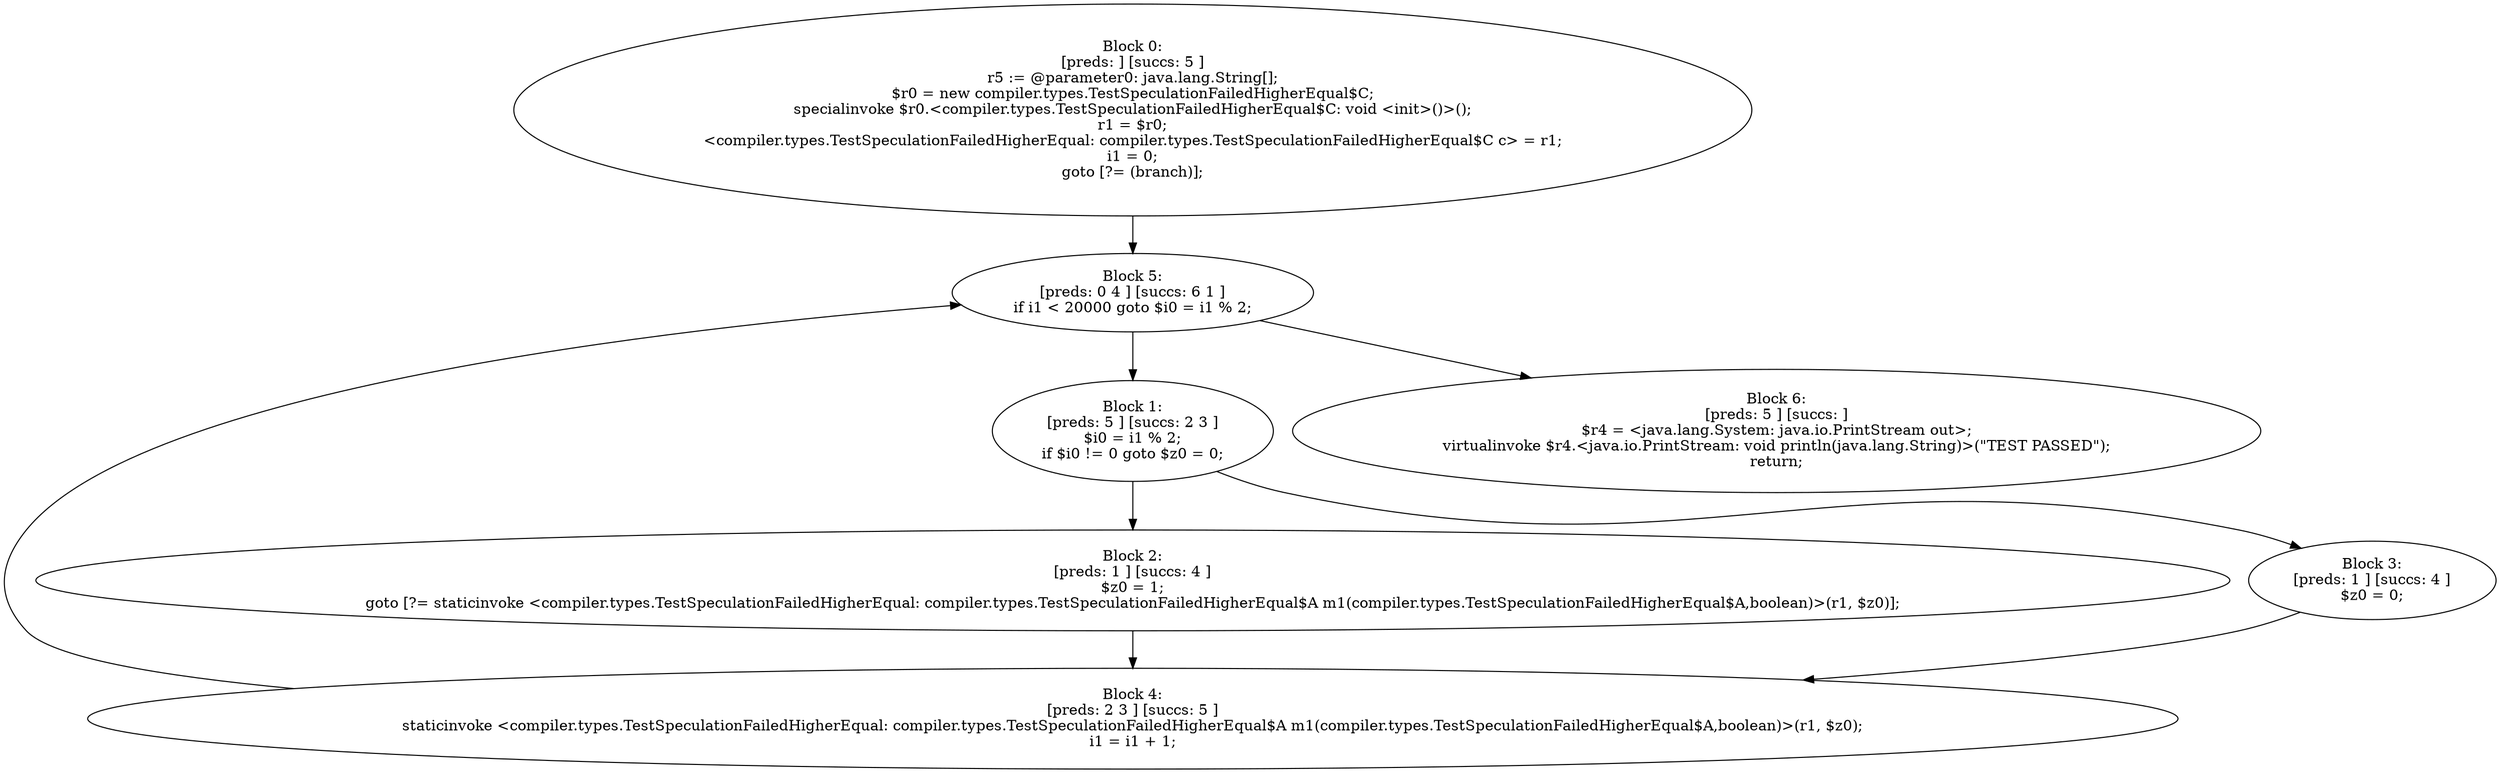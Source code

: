 digraph "unitGraph" {
    "Block 0:
[preds: ] [succs: 5 ]
r5 := @parameter0: java.lang.String[];
$r0 = new compiler.types.TestSpeculationFailedHigherEqual$C;
specialinvoke $r0.<compiler.types.TestSpeculationFailedHigherEqual$C: void <init>()>();
r1 = $r0;
<compiler.types.TestSpeculationFailedHigherEqual: compiler.types.TestSpeculationFailedHigherEqual$C c> = r1;
i1 = 0;
goto [?= (branch)];
"
    "Block 1:
[preds: 5 ] [succs: 2 3 ]
$i0 = i1 % 2;
if $i0 != 0 goto $z0 = 0;
"
    "Block 2:
[preds: 1 ] [succs: 4 ]
$z0 = 1;
goto [?= staticinvoke <compiler.types.TestSpeculationFailedHigherEqual: compiler.types.TestSpeculationFailedHigherEqual$A m1(compiler.types.TestSpeculationFailedHigherEqual$A,boolean)>(r1, $z0)];
"
    "Block 3:
[preds: 1 ] [succs: 4 ]
$z0 = 0;
"
    "Block 4:
[preds: 2 3 ] [succs: 5 ]
staticinvoke <compiler.types.TestSpeculationFailedHigherEqual: compiler.types.TestSpeculationFailedHigherEqual$A m1(compiler.types.TestSpeculationFailedHigherEqual$A,boolean)>(r1, $z0);
i1 = i1 + 1;
"
    "Block 5:
[preds: 0 4 ] [succs: 6 1 ]
if i1 < 20000 goto $i0 = i1 % 2;
"
    "Block 6:
[preds: 5 ] [succs: ]
$r4 = <java.lang.System: java.io.PrintStream out>;
virtualinvoke $r4.<java.io.PrintStream: void println(java.lang.String)>(\"TEST PASSED\");
return;
"
    "Block 0:
[preds: ] [succs: 5 ]
r5 := @parameter0: java.lang.String[];
$r0 = new compiler.types.TestSpeculationFailedHigherEqual$C;
specialinvoke $r0.<compiler.types.TestSpeculationFailedHigherEqual$C: void <init>()>();
r1 = $r0;
<compiler.types.TestSpeculationFailedHigherEqual: compiler.types.TestSpeculationFailedHigherEqual$C c> = r1;
i1 = 0;
goto [?= (branch)];
"->"Block 5:
[preds: 0 4 ] [succs: 6 1 ]
if i1 < 20000 goto $i0 = i1 % 2;
";
    "Block 1:
[preds: 5 ] [succs: 2 3 ]
$i0 = i1 % 2;
if $i0 != 0 goto $z0 = 0;
"->"Block 2:
[preds: 1 ] [succs: 4 ]
$z0 = 1;
goto [?= staticinvoke <compiler.types.TestSpeculationFailedHigherEqual: compiler.types.TestSpeculationFailedHigherEqual$A m1(compiler.types.TestSpeculationFailedHigherEqual$A,boolean)>(r1, $z0)];
";
    "Block 1:
[preds: 5 ] [succs: 2 3 ]
$i0 = i1 % 2;
if $i0 != 0 goto $z0 = 0;
"->"Block 3:
[preds: 1 ] [succs: 4 ]
$z0 = 0;
";
    "Block 2:
[preds: 1 ] [succs: 4 ]
$z0 = 1;
goto [?= staticinvoke <compiler.types.TestSpeculationFailedHigherEqual: compiler.types.TestSpeculationFailedHigherEqual$A m1(compiler.types.TestSpeculationFailedHigherEqual$A,boolean)>(r1, $z0)];
"->"Block 4:
[preds: 2 3 ] [succs: 5 ]
staticinvoke <compiler.types.TestSpeculationFailedHigherEqual: compiler.types.TestSpeculationFailedHigherEqual$A m1(compiler.types.TestSpeculationFailedHigherEqual$A,boolean)>(r1, $z0);
i1 = i1 + 1;
";
    "Block 3:
[preds: 1 ] [succs: 4 ]
$z0 = 0;
"->"Block 4:
[preds: 2 3 ] [succs: 5 ]
staticinvoke <compiler.types.TestSpeculationFailedHigherEqual: compiler.types.TestSpeculationFailedHigherEqual$A m1(compiler.types.TestSpeculationFailedHigherEqual$A,boolean)>(r1, $z0);
i1 = i1 + 1;
";
    "Block 4:
[preds: 2 3 ] [succs: 5 ]
staticinvoke <compiler.types.TestSpeculationFailedHigherEqual: compiler.types.TestSpeculationFailedHigherEqual$A m1(compiler.types.TestSpeculationFailedHigherEqual$A,boolean)>(r1, $z0);
i1 = i1 + 1;
"->"Block 5:
[preds: 0 4 ] [succs: 6 1 ]
if i1 < 20000 goto $i0 = i1 % 2;
";
    "Block 5:
[preds: 0 4 ] [succs: 6 1 ]
if i1 < 20000 goto $i0 = i1 % 2;
"->"Block 6:
[preds: 5 ] [succs: ]
$r4 = <java.lang.System: java.io.PrintStream out>;
virtualinvoke $r4.<java.io.PrintStream: void println(java.lang.String)>(\"TEST PASSED\");
return;
";
    "Block 5:
[preds: 0 4 ] [succs: 6 1 ]
if i1 < 20000 goto $i0 = i1 % 2;
"->"Block 1:
[preds: 5 ] [succs: 2 3 ]
$i0 = i1 % 2;
if $i0 != 0 goto $z0 = 0;
";
}

